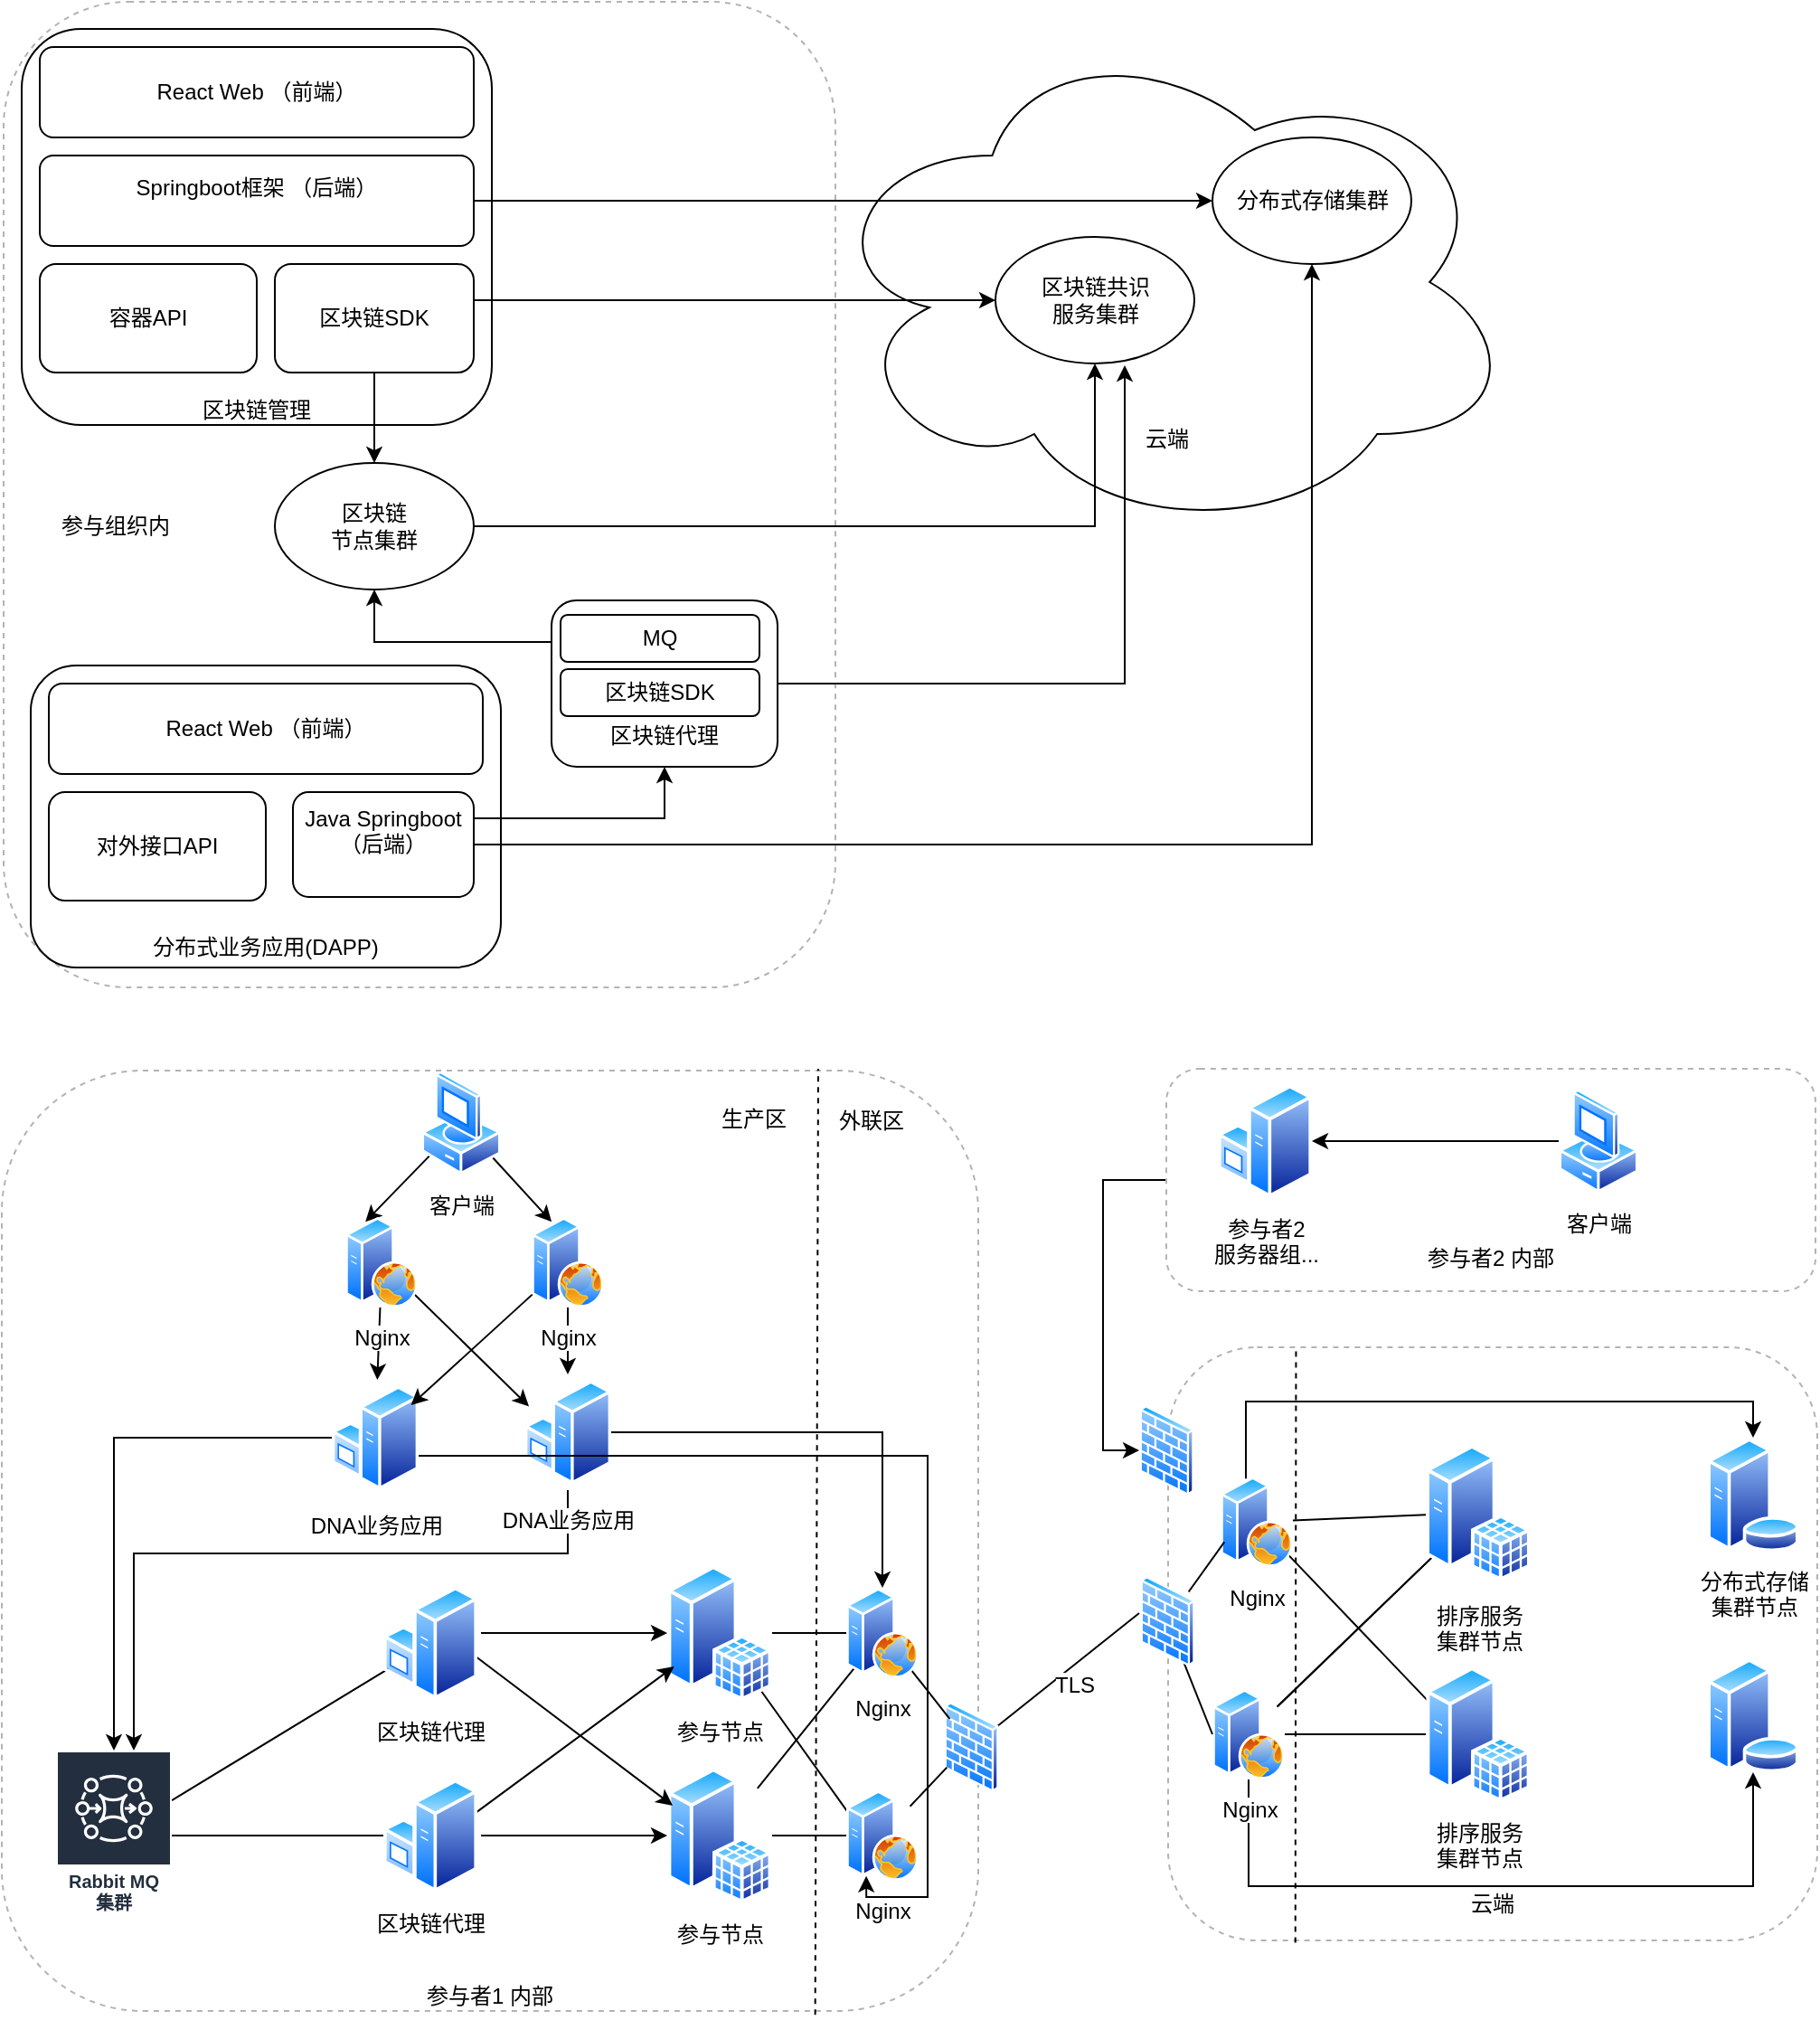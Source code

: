 <mxfile version="10.8.0" type="github"><diagram id="Sfp34e5t_xCbPe_YHOon" name="第 1 页"><mxGraphModel dx="1166" dy="771" grid="0" gridSize="10" guides="1" tooltips="1" connect="1" arrows="1" fold="1" page="1" pageScale="1" pageWidth="1527" pageHeight="1169" math="0" shadow="0"><root><mxCell id="0"/><mxCell id="1" parent="0"/><mxCell id="uNBKC4ovEoWGROtP6K76-49" value="&lt;br&gt;&lt;br&gt;&lt;br&gt;&lt;br&gt;&lt;br&gt;&lt;br&gt;&lt;br&gt;&lt;br&gt;&lt;br&gt;&lt;br&gt;&lt;br&gt;&lt;br&gt;&lt;br&gt;&lt;br&gt;&lt;br&gt;&lt;br&gt;&lt;br&gt;&lt;br&gt;&lt;br&gt;&lt;br&gt;云端&lt;br&gt;" style="rounded=1;whiteSpace=wrap;html=1;strokeColor=#B3B3B3;dashed=1;" vertex="1" parent="1"><mxGeometry x="734" y="783" width="359" height="328" as="geometry"/></mxCell><mxCell id="uNBKC4ovEoWGROtP6K76-33" value="&lt;br&gt;&lt;br&gt;&lt;br&gt;&lt;br&gt;&lt;br&gt;&lt;br&gt;&lt;br&gt;&lt;br&gt;&lt;br&gt;&lt;br&gt;&lt;br&gt;&lt;br&gt;&lt;br&gt;&lt;br&gt;&lt;br&gt;&lt;br&gt;&lt;br&gt;&lt;br&gt;&lt;br&gt;&lt;br&gt;&lt;br&gt;&lt;br&gt;&lt;br&gt;&lt;br&gt;&lt;br&gt;&lt;br&gt;&lt;br&gt;&lt;br&gt;&lt;br&gt;&lt;br&gt;&lt;br&gt;&lt;br&gt;&lt;br&gt;&lt;br&gt;&lt;br&gt;参与者1 内部" style="rounded=1;whiteSpace=wrap;html=1;strokeColor=#B3B3B3;dashed=1;" vertex="1" parent="1"><mxGeometry x="89" y="630" width="540" height="520" as="geometry"/></mxCell><mxCell id="uNBKC4ovEoWGROtP6K76-14" value="" style="rounded=1;whiteSpace=wrap;html=1;strokeColor=#B3B3B3;dashed=1;" vertex="1" parent="1"><mxGeometry x="90" y="39" width="460" height="545" as="geometry"/></mxCell><mxCell id="uNBKC4ovEoWGROtP6K76-2" value="&lt;br&gt;&lt;br&gt;&lt;br&gt;&lt;br&gt;&lt;br&gt;&lt;br&gt;&lt;br&gt;&lt;br&gt;&lt;br&gt;&lt;br&gt;&lt;br&gt;&lt;br&gt;&lt;br&gt;&lt;br&gt;区块链管理&lt;br&gt;" style="rounded=1;whiteSpace=wrap;html=1;" vertex="1" parent="1"><mxGeometry x="100" y="54" width="260" height="219" as="geometry"/></mxCell><mxCell id="uNBKC4ovEoWGROtP6K76-1" value="Springboot框架 （后端）&lt;br&gt;&lt;br&gt;" style="rounded=1;whiteSpace=wrap;html=1;" vertex="1" parent="1"><mxGeometry x="110" y="124" width="240" height="50" as="geometry"/></mxCell><mxCell id="uNBKC4ovEoWGROtP6K76-3" value="React Web （前端）" style="rounded=1;whiteSpace=wrap;html=1;" vertex="1" parent="1"><mxGeometry x="110" y="64" width="240" height="50" as="geometry"/></mxCell><mxCell id="uNBKC4ovEoWGROtP6K76-4" value="容器API" style="rounded=1;whiteSpace=wrap;html=1;" vertex="1" parent="1"><mxGeometry x="110" y="184" width="120" height="60" as="geometry"/></mxCell><mxCell id="uNBKC4ovEoWGROtP6K76-9" style="edgeStyle=orthogonalEdgeStyle;rounded=0;orthogonalLoop=1;jettySize=auto;html=1;exitX=0.5;exitY=1;exitDx=0;exitDy=0;entryX=0.5;entryY=0;entryDx=0;entryDy=0;" edge="1" parent="1" source="uNBKC4ovEoWGROtP6K76-5" target="uNBKC4ovEoWGROtP6K76-7"><mxGeometry relative="1" as="geometry"/></mxCell><mxCell id="uNBKC4ovEoWGROtP6K76-5" value="区块链SDK" style="rounded=1;whiteSpace=wrap;html=1;" vertex="1" parent="1"><mxGeometry x="240" y="184" width="110" height="60" as="geometry"/></mxCell><mxCell id="uNBKC4ovEoWGROtP6K76-6" value="&lt;br&gt;&lt;br&gt;&lt;br&gt;&lt;br&gt;&lt;br&gt;&lt;br&gt;&lt;br&gt;&lt;br&gt;&lt;br&gt;&lt;br&gt;&lt;br&gt;&lt;br&gt;云端&lt;br&gt;" style="ellipse;shape=cloud;whiteSpace=wrap;html=1;" vertex="1" parent="1"><mxGeometry x="540" y="54" width="387" height="280" as="geometry"/></mxCell><mxCell id="uNBKC4ovEoWGROtP6K76-10" style="edgeStyle=orthogonalEdgeStyle;rounded=0;orthogonalLoop=1;jettySize=auto;html=1;" edge="1" parent="1" source="uNBKC4ovEoWGROtP6K76-7" target="uNBKC4ovEoWGROtP6K76-8"><mxGeometry relative="1" as="geometry"/></mxCell><mxCell id="uNBKC4ovEoWGROtP6K76-7" value="区块链&lt;br&gt;节点集群" style="ellipse;whiteSpace=wrap;html=1;" vertex="1" parent="1"><mxGeometry x="240" y="294" width="110" height="70" as="geometry"/></mxCell><mxCell id="uNBKC4ovEoWGROtP6K76-8" value="区块链共识&lt;br&gt;服务集群&lt;br&gt;" style="ellipse;whiteSpace=wrap;html=1;" vertex="1" parent="1"><mxGeometry x="638.5" y="169" width="110" height="70" as="geometry"/></mxCell><mxCell id="uNBKC4ovEoWGROtP6K76-11" style="edgeStyle=orthogonalEdgeStyle;rounded=0;orthogonalLoop=1;jettySize=auto;html=1;exitX=1;exitY=0.5;exitDx=0;exitDy=0;entryX=0;entryY=0.5;entryDx=0;entryDy=0;" edge="1" parent="1" source="uNBKC4ovEoWGROtP6K76-5" target="uNBKC4ovEoWGROtP6K76-8"><mxGeometry relative="1" as="geometry"><Array as="points"><mxPoint x="350" y="204"/></Array></mxGeometry></mxCell><mxCell id="uNBKC4ovEoWGROtP6K76-12" value="分布式存储集群&lt;br&gt;" style="ellipse;whiteSpace=wrap;html=1;" vertex="1" parent="1"><mxGeometry x="758.5" y="114" width="110" height="70" as="geometry"/></mxCell><mxCell id="uNBKC4ovEoWGROtP6K76-13" style="edgeStyle=orthogonalEdgeStyle;rounded=0;orthogonalLoop=1;jettySize=auto;html=1;exitX=1;exitY=0.5;exitDx=0;exitDy=0;" edge="1" parent="1" source="uNBKC4ovEoWGROtP6K76-1" target="uNBKC4ovEoWGROtP6K76-12"><mxGeometry relative="1" as="geometry"><Array as="points"><mxPoint x="590" y="149"/><mxPoint x="590" y="149"/></Array></mxGeometry></mxCell><mxCell id="uNBKC4ovEoWGROtP6K76-15" value="参与组织内" style="text;html=1;resizable=0;points=[];autosize=1;align=left;verticalAlign=top;spacingTop=-4;" vertex="1" parent="1"><mxGeometry x="120" y="319" width="80" height="20" as="geometry"/></mxCell><mxCell id="uNBKC4ovEoWGROtP6K76-16" value="&lt;br&gt;&lt;br&gt;&lt;br&gt;&lt;br&gt;&lt;br&gt;&lt;br&gt;&lt;br&gt;&lt;br&gt;&lt;br&gt;&lt;br&gt;分布式业务应用(DAPP)&lt;br&gt;" style="rounded=1;whiteSpace=wrap;html=1;" vertex="1" parent="1"><mxGeometry x="105" y="406" width="260" height="167" as="geometry"/></mxCell><mxCell id="uNBKC4ovEoWGROtP6K76-21" style="edgeStyle=orthogonalEdgeStyle;rounded=0;orthogonalLoop=1;jettySize=auto;html=1;exitX=1;exitY=0.5;exitDx=0;exitDy=0;" edge="1" parent="1" source="uNBKC4ovEoWGROtP6K76-17" target="uNBKC4ovEoWGROtP6K76-12"><mxGeometry relative="1" as="geometry"/></mxCell><mxCell id="uNBKC4ovEoWGROtP6K76-25" style="edgeStyle=orthogonalEdgeStyle;rounded=0;orthogonalLoop=1;jettySize=auto;html=1;exitX=1;exitY=0.25;exitDx=0;exitDy=0;entryX=0.5;entryY=1;entryDx=0;entryDy=0;" edge="1" parent="1" source="uNBKC4ovEoWGROtP6K76-17" target="uNBKC4ovEoWGROtP6K76-24"><mxGeometry relative="1" as="geometry"/></mxCell><mxCell id="uNBKC4ovEoWGROtP6K76-17" value="Java Springboot （后端）&lt;br&gt;&lt;br&gt;" style="rounded=1;whiteSpace=wrap;html=1;" vertex="1" parent="1"><mxGeometry x="250" y="476" width="100" height="58" as="geometry"/></mxCell><mxCell id="uNBKC4ovEoWGROtP6K76-18" value="React Web （前端）" style="rounded=1;whiteSpace=wrap;html=1;" vertex="1" parent="1"><mxGeometry x="115" y="416" width="240" height="50" as="geometry"/></mxCell><mxCell id="uNBKC4ovEoWGROtP6K76-19" value="对外接口API" style="rounded=1;whiteSpace=wrap;html=1;" vertex="1" parent="1"><mxGeometry x="115" y="476" width="120" height="60" as="geometry"/></mxCell><mxCell id="uNBKC4ovEoWGROtP6K76-26" style="edgeStyle=orthogonalEdgeStyle;rounded=0;orthogonalLoop=1;jettySize=auto;html=1;exitX=0;exitY=0.25;exitDx=0;exitDy=0;entryX=0.5;entryY=1;entryDx=0;entryDy=0;" edge="1" parent="1" source="uNBKC4ovEoWGROtP6K76-24" target="uNBKC4ovEoWGROtP6K76-7"><mxGeometry relative="1" as="geometry"/></mxCell><mxCell id="uNBKC4ovEoWGROtP6K76-27" style="edgeStyle=orthogonalEdgeStyle;rounded=0;orthogonalLoop=1;jettySize=auto;html=1;exitX=1;exitY=0.5;exitDx=0;exitDy=0;entryX=0.65;entryY=1.014;entryDx=0;entryDy=0;entryPerimeter=0;" edge="1" parent="1" source="uNBKC4ovEoWGROtP6K76-24" target="uNBKC4ovEoWGROtP6K76-8"><mxGeometry relative="1" as="geometry"/></mxCell><mxCell id="uNBKC4ovEoWGROtP6K76-24" value="&lt;br&gt;&lt;br&gt;&lt;br&gt;&lt;br&gt;区块链代理&lt;br&gt;" style="rounded=1;whiteSpace=wrap;html=1;" vertex="1" parent="1"><mxGeometry x="393" y="370" width="125" height="92" as="geometry"/></mxCell><mxCell id="uNBKC4ovEoWGROtP6K76-20" value="区块链SDK" style="rounded=1;whiteSpace=wrap;html=1;" vertex="1" parent="1"><mxGeometry x="398" y="408" width="110" height="26" as="geometry"/></mxCell><mxCell id="uNBKC4ovEoWGROtP6K76-23" value="MQ" style="rounded=1;whiteSpace=wrap;html=1;" vertex="1" parent="1"><mxGeometry x="398" y="378" width="110" height="26" as="geometry"/></mxCell><mxCell id="uNBKC4ovEoWGROtP6K76-82" style="edgeStyle=none;rounded=0;orthogonalLoop=1;jettySize=auto;html=1;entryX=0;entryY=0.5;entryDx=0;entryDy=0;endArrow=none;endFill=0;" edge="1" parent="1" source="uNBKC4ovEoWGROtP6K76-28" target="uNBKC4ovEoWGROtP6K76-77"><mxGeometry relative="1" as="geometry"/></mxCell><mxCell id="uNBKC4ovEoWGROtP6K76-84" style="edgeStyle=none;rounded=0;orthogonalLoop=1;jettySize=auto;html=1;endArrow=none;endFill=0;" edge="1" parent="1" source="uNBKC4ovEoWGROtP6K76-28" target="uNBKC4ovEoWGROtP6K76-76"><mxGeometry relative="1" as="geometry"/></mxCell><mxCell id="uNBKC4ovEoWGROtP6K76-28" value="参与节点" style="aspect=fixed;perimeter=ellipsePerimeter;html=1;align=center;shadow=0;dashed=0;spacingTop=3;image;image=img/lib/active_directory/sql_server.svg;strokeColor=#B3B3B3;" vertex="1" parent="1"><mxGeometry x="457" y="1015.5" width="58" height="75" as="geometry"/></mxCell><mxCell id="uNBKC4ovEoWGROtP6K76-34" style="edgeStyle=orthogonalEdgeStyle;rounded=0;orthogonalLoop=1;jettySize=auto;html=1;" edge="1" parent="1" source="uNBKC4ovEoWGROtP6K76-29" target="uNBKC4ovEoWGROtP6K76-32"><mxGeometry relative="1" as="geometry"><Array as="points"><mxPoint x="402" y="897"/><mxPoint x="162" y="897"/></Array></mxGeometry></mxCell><mxCell id="uNBKC4ovEoWGROtP6K76-95" style="edgeStyle=orthogonalEdgeStyle;rounded=0;orthogonalLoop=1;jettySize=auto;html=1;endArrow=classic;endFill=1;" edge="1" parent="1" source="uNBKC4ovEoWGROtP6K76-29" target="uNBKC4ovEoWGROtP6K76-76"><mxGeometry relative="1" as="geometry"/></mxCell><mxCell id="uNBKC4ovEoWGROtP6K76-29" value="DNA业务应用" style="aspect=fixed;perimeter=ellipsePerimeter;html=1;align=center;shadow=0;dashed=0;spacingTop=3;image;image=img/lib/active_directory/windows_server.svg;strokeColor=#B3B3B3;" vertex="1" parent="1"><mxGeometry x="378" y="798" width="48" height="64" as="geometry"/></mxCell><mxCell id="uNBKC4ovEoWGROtP6K76-30" value="分布式存储&lt;br&gt;集群节点" style="aspect=fixed;perimeter=ellipsePerimeter;html=1;align=center;shadow=0;dashed=0;spacingTop=3;image;image=img/lib/active_directory/database_server.svg;strokeColor=#B3B3B3;" vertex="1" parent="1"><mxGeometry x="1031.5" y="833" width="52" height="63" as="geometry"/></mxCell><mxCell id="uNBKC4ovEoWGROtP6K76-45" style="edgeStyle=none;rounded=0;orthogonalLoop=1;jettySize=auto;html=1;entryX=0;entryY=0.25;entryDx=0;entryDy=0;" edge="1" parent="1" target="uNBKC4ovEoWGROtP6K76-28"><mxGeometry relative="1" as="geometry"><mxPoint x="351.078" y="954.012" as="sourcePoint"/></mxGeometry></mxCell><mxCell id="uNBKC4ovEoWGROtP6K76-46" style="edgeStyle=none;rounded=0;orthogonalLoop=1;jettySize=auto;html=1;" edge="1" parent="1" target="uNBKC4ovEoWGROtP6K76-36"><mxGeometry relative="1" as="geometry"><mxPoint x="354" y="941" as="sourcePoint"/></mxGeometry></mxCell><mxCell id="uNBKC4ovEoWGROtP6K76-66" style="rounded=0;orthogonalLoop=1;jettySize=auto;html=1;entryX=0;entryY=0.75;entryDx=0;entryDy=0;endArrow=none;endFill=0;" edge="1" parent="1" source="uNBKC4ovEoWGROtP6K76-32" target="uNBKC4ovEoWGROtP6K76-35"><mxGeometry relative="1" as="geometry"/></mxCell><mxCell id="uNBKC4ovEoWGROtP6K76-32" value="Rabbit MQ&lt;br&gt;集群&lt;br&gt;" style="outlineConnect=0;fontColor=#232F3E;gradientColor=none;strokeColor=#ffffff;fillColor=#232F3E;dashed=0;verticalLabelPosition=middle;verticalAlign=bottom;align=center;html=1;whiteSpace=wrap;fontSize=10;fontStyle=1;spacing=3;shape=mxgraph.aws4.productIcon;prIcon=mxgraph.aws4.mq;" vertex="1" parent="1"><mxGeometry x="119" y="1006" width="64" height="94" as="geometry"/></mxCell><mxCell id="uNBKC4ovEoWGROtP6K76-35" value="区块链代理" style="aspect=fixed;perimeter=ellipsePerimeter;html=1;align=center;shadow=0;dashed=0;spacingTop=3;image;image=img/lib/active_directory/windows_server.svg;strokeColor=#B3B3B3;" vertex="1" parent="1"><mxGeometry x="300" y="914.5" width="52" height="64" as="geometry"/></mxCell><mxCell id="uNBKC4ovEoWGROtP6K76-83" style="edgeStyle=none;rounded=0;orthogonalLoop=1;jettySize=auto;html=1;endArrow=none;endFill=0;entryX=0;entryY=0.25;entryDx=0;entryDy=0;" edge="1" parent="1" source="uNBKC4ovEoWGROtP6K76-36" target="uNBKC4ovEoWGROtP6K76-77"><mxGeometry relative="1" as="geometry"><mxPoint x="560" y="995" as="targetPoint"/></mxGeometry></mxCell><mxCell id="uNBKC4ovEoWGROtP6K76-36" value="参与节点" style="aspect=fixed;perimeter=ellipsePerimeter;html=1;align=center;shadow=0;dashed=0;spacingTop=3;image;image=img/lib/active_directory/sql_server.svg;strokeColor=#B3B3B3;" vertex="1" parent="1"><mxGeometry x="457" y="903.5" width="58" height="75" as="geometry"/></mxCell><mxCell id="uNBKC4ovEoWGROtP6K76-47" style="edgeStyle=none;rounded=0;orthogonalLoop=1;jettySize=auto;html=1;" edge="1" parent="1" target="uNBKC4ovEoWGROtP6K76-36"><mxGeometry relative="1" as="geometry"><mxPoint x="351.222" y="1040.289" as="sourcePoint"/></mxGeometry></mxCell><mxCell id="uNBKC4ovEoWGROtP6K76-48" style="edgeStyle=none;rounded=0;orthogonalLoop=1;jettySize=auto;html=1;" edge="1" parent="1" target="uNBKC4ovEoWGROtP6K76-28"><mxGeometry relative="1" as="geometry"><mxPoint x="354" y="1053" as="sourcePoint"/></mxGeometry></mxCell><mxCell id="uNBKC4ovEoWGROtP6K76-52" style="edgeStyle=orthogonalEdgeStyle;rounded=0;orthogonalLoop=1;jettySize=auto;html=1;" edge="1" parent="1" source="uNBKC4ovEoWGROtP6K76-50" target="uNBKC4ovEoWGROtP6K76-32"><mxGeometry relative="1" as="geometry"><Array as="points"><mxPoint x="151" y="833"/></Array></mxGeometry></mxCell><mxCell id="uNBKC4ovEoWGROtP6K76-96" style="edgeStyle=orthogonalEdgeStyle;rounded=0;orthogonalLoop=1;jettySize=auto;html=1;endArrow=classic;endFill=1;entryX=0.25;entryY=1;entryDx=0;entryDy=0;" edge="1" parent="1" source="uNBKC4ovEoWGROtP6K76-50" target="uNBKC4ovEoWGROtP6K76-77"><mxGeometry relative="1" as="geometry"><Array as="points"><mxPoint x="601" y="843"/><mxPoint x="601" y="1087"/><mxPoint x="567" y="1087"/></Array></mxGeometry></mxCell><mxCell id="uNBKC4ovEoWGROtP6K76-50" value="DNA业务应用" style="aspect=fixed;perimeter=ellipsePerimeter;html=1;align=center;shadow=0;dashed=0;spacingTop=3;image;image=img/lib/active_directory/windows_server.svg;strokeColor=#B3B3B3;" vertex="1" parent="1"><mxGeometry x="271.5" y="801" width="48" height="64" as="geometry"/></mxCell><mxCell id="uNBKC4ovEoWGROtP6K76-56" style="edgeStyle=none;rounded=0;orthogonalLoop=1;jettySize=auto;html=1;entryX=0.25;entryY=0;entryDx=0;entryDy=0;" edge="1" parent="1" source="uNBKC4ovEoWGROtP6K76-53" target="uNBKC4ovEoWGROtP6K76-54"><mxGeometry relative="1" as="geometry"/></mxCell><mxCell id="uNBKC4ovEoWGROtP6K76-57" style="edgeStyle=none;rounded=0;orthogonalLoop=1;jettySize=auto;html=1;entryX=0.25;entryY=0;entryDx=0;entryDy=0;" edge="1" parent="1" source="uNBKC4ovEoWGROtP6K76-53" target="uNBKC4ovEoWGROtP6K76-55"><mxGeometry relative="1" as="geometry"/></mxCell><mxCell id="uNBKC4ovEoWGROtP6K76-53" value="客户端" style="aspect=fixed;perimeter=ellipsePerimeter;html=1;align=center;shadow=0;dashed=0;spacingTop=3;image;image=img/lib/active_directory/vista_client.svg;strokeColor=#B3B3B3;" vertex="1" parent="1"><mxGeometry x="321" y="630" width="44" height="58" as="geometry"/></mxCell><mxCell id="uNBKC4ovEoWGROtP6K76-58" style="edgeStyle=none;rounded=0;orthogonalLoop=1;jettySize=auto;html=1;entryX=0;entryY=0.25;entryDx=0;entryDy=0;" edge="1" parent="1" source="uNBKC4ovEoWGROtP6K76-54" target="uNBKC4ovEoWGROtP6K76-29"><mxGeometry relative="1" as="geometry"/></mxCell><mxCell id="uNBKC4ovEoWGROtP6K76-60" style="edgeStyle=none;rounded=0;orthogonalLoop=1;jettySize=auto;html=1;" edge="1" parent="1" source="uNBKC4ovEoWGROtP6K76-54" target="uNBKC4ovEoWGROtP6K76-50"><mxGeometry relative="1" as="geometry"/></mxCell><mxCell id="uNBKC4ovEoWGROtP6K76-54" value="Nginx" style="aspect=fixed;perimeter=ellipsePerimeter;html=1;align=center;shadow=0;dashed=0;spacingTop=3;image;image=img/lib/active_directory/web_server.svg;strokeColor=#B3B3B3;" vertex="1" parent="1"><mxGeometry x="279" y="711" width="40" height="50" as="geometry"/></mxCell><mxCell id="uNBKC4ovEoWGROtP6K76-59" style="edgeStyle=none;rounded=0;orthogonalLoop=1;jettySize=auto;html=1;" edge="1" parent="1" source="uNBKC4ovEoWGROtP6K76-55" target="uNBKC4ovEoWGROtP6K76-50"><mxGeometry relative="1" as="geometry"/></mxCell><mxCell id="uNBKC4ovEoWGROtP6K76-61" style="edgeStyle=none;rounded=0;orthogonalLoop=1;jettySize=auto;html=1;" edge="1" parent="1" source="uNBKC4ovEoWGROtP6K76-55" target="uNBKC4ovEoWGROtP6K76-29"><mxGeometry relative="1" as="geometry"/></mxCell><mxCell id="uNBKC4ovEoWGROtP6K76-55" value="Nginx" style="aspect=fixed;perimeter=ellipsePerimeter;html=1;align=center;shadow=0;dashed=0;spacingTop=3;image;image=img/lib/active_directory/web_server.svg;strokeColor=#B3B3B3;" vertex="1" parent="1"><mxGeometry x="382" y="711" width="40" height="50" as="geometry"/></mxCell><mxCell id="uNBKC4ovEoWGROtP6K76-65" style="edgeStyle=none;rounded=0;orthogonalLoop=1;jettySize=auto;html=1;endArrow=none;endFill=0;" edge="1" parent="1" source="uNBKC4ovEoWGROtP6K76-62" target="uNBKC4ovEoWGROtP6K76-32"><mxGeometry relative="1" as="geometry"/></mxCell><mxCell id="uNBKC4ovEoWGROtP6K76-62" value="区块链代理" style="aspect=fixed;perimeter=ellipsePerimeter;html=1;align=center;shadow=0;dashed=0;spacingTop=3;image;image=img/lib/active_directory/windows_server.svg;strokeColor=#B3B3B3;" vertex="1" parent="1"><mxGeometry x="300" y="1021" width="52" height="64" as="geometry"/></mxCell><mxCell id="uNBKC4ovEoWGROtP6K76-87" style="edgeStyle=none;rounded=0;orthogonalLoop=1;jettySize=auto;html=1;endArrow=none;endFill=0;" edge="1" parent="1" source="uNBKC4ovEoWGROtP6K76-67" target="uNBKC4ovEoWGROtP6K76-85"><mxGeometry relative="1" as="geometry"/></mxCell><mxCell id="uNBKC4ovEoWGROtP6K76-88" style="edgeStyle=none;rounded=0;orthogonalLoop=1;jettySize=auto;html=1;entryX=0;entryY=0.25;entryDx=0;entryDy=0;endArrow=none;endFill=0;" edge="1" parent="1" source="uNBKC4ovEoWGROtP6K76-67" target="uNBKC4ovEoWGROtP6K76-86"><mxGeometry relative="1" as="geometry"/></mxCell><mxCell id="uNBKC4ovEoWGROtP6K76-93" style="edgeStyle=orthogonalEdgeStyle;rounded=0;orthogonalLoop=1;jettySize=auto;html=1;entryX=0.5;entryY=0;entryDx=0;entryDy=0;endArrow=classic;endFill=1;" edge="1" parent="1" source="uNBKC4ovEoWGROtP6K76-67" target="uNBKC4ovEoWGROtP6K76-30"><mxGeometry relative="1" as="geometry"><Array as="points"><mxPoint x="777" y="813"/><mxPoint x="1058" y="813"/></Array></mxGeometry></mxCell><mxCell id="uNBKC4ovEoWGROtP6K76-67" value="Nginx" style="aspect=fixed;perimeter=ellipsePerimeter;html=1;align=center;shadow=0;dashed=0;spacingTop=3;image;image=img/lib/active_directory/web_server.svg;strokeColor=#B3B3B3;" vertex="1" parent="1"><mxGeometry x="763" y="854.5" width="40" height="50" as="geometry"/></mxCell><mxCell id="uNBKC4ovEoWGROtP6K76-89" style="edgeStyle=none;rounded=0;orthogonalLoop=1;jettySize=auto;html=1;endArrow=none;endFill=0;" edge="1" parent="1" source="uNBKC4ovEoWGROtP6K76-68" target="uNBKC4ovEoWGROtP6K76-85"><mxGeometry relative="1" as="geometry"/></mxCell><mxCell id="uNBKC4ovEoWGROtP6K76-90" style="edgeStyle=none;rounded=0;orthogonalLoop=1;jettySize=auto;html=1;endArrow=none;endFill=0;" edge="1" parent="1" source="uNBKC4ovEoWGROtP6K76-68" target="uNBKC4ovEoWGROtP6K76-85"><mxGeometry relative="1" as="geometry"/></mxCell><mxCell id="uNBKC4ovEoWGROtP6K76-91" style="edgeStyle=none;rounded=0;orthogonalLoop=1;jettySize=auto;html=1;endArrow=none;endFill=0;" edge="1" parent="1" source="uNBKC4ovEoWGROtP6K76-68" target="uNBKC4ovEoWGROtP6K76-86"><mxGeometry relative="1" as="geometry"/></mxCell><mxCell id="uNBKC4ovEoWGROtP6K76-94" style="edgeStyle=orthogonalEdgeStyle;rounded=0;orthogonalLoop=1;jettySize=auto;html=1;entryX=0.5;entryY=1;entryDx=0;entryDy=0;endArrow=classic;endFill=1;exitX=0.5;exitY=1;exitDx=0;exitDy=0;" edge="1" parent="1" source="uNBKC4ovEoWGROtP6K76-68" target="uNBKC4ovEoWGROtP6K76-92"><mxGeometry relative="1" as="geometry"><Array as="points"><mxPoint x="779" y="1081"/><mxPoint x="1058" y="1081"/></Array></mxGeometry></mxCell><mxCell id="uNBKC4ovEoWGROtP6K76-68" value="Nginx" style="aspect=fixed;perimeter=ellipsePerimeter;html=1;align=center;shadow=0;dashed=0;spacingTop=3;image;image=img/lib/active_directory/web_server.svg;strokeColor=#B3B3B3;" vertex="1" parent="1"><mxGeometry x="758.5" y="972" width="40" height="50" as="geometry"/></mxCell><mxCell id="uNBKC4ovEoWGROtP6K76-69" value="" style="endArrow=none;dashed=1;html=1;entryX=0.197;entryY=0.007;entryDx=0;entryDy=0;entryPerimeter=0;exitX=0.196;exitY=1.004;exitDx=0;exitDy=0;exitPerimeter=0;" edge="1" parent="1" source="uNBKC4ovEoWGROtP6K76-49" target="uNBKC4ovEoWGROtP6K76-49"><mxGeometry width="50" height="50" relative="1" as="geometry"><mxPoint x="840" y="768" as="sourcePoint"/><mxPoint x="890" y="718" as="targetPoint"/></mxGeometry></mxCell><mxCell id="uNBKC4ovEoWGROtP6K76-73" style="edgeStyle=none;rounded=0;orthogonalLoop=1;jettySize=auto;html=1;endArrow=none;endFill=0;" edge="1" parent="1" source="uNBKC4ovEoWGROtP6K76-71"><mxGeometry relative="1" as="geometry"><mxPoint x="718" y="930" as="targetPoint"/></mxGeometry></mxCell><mxCell id="uNBKC4ovEoWGROtP6K76-78" value="TLS" style="text;html=1;resizable=0;points=[];align=center;verticalAlign=middle;labelBackgroundColor=#ffffff;" vertex="1" connectable="0" parent="uNBKC4ovEoWGROtP6K76-73"><mxGeometry x="0.252" y="-3" relative="1" as="geometry"><mxPoint x="-9" y="13.5" as="offset"/></mxGeometry></mxCell><mxCell id="uNBKC4ovEoWGROtP6K76-71" value="" style="aspect=fixed;perimeter=ellipsePerimeter;html=1;align=center;shadow=0;dashed=0;spacingTop=3;image;image=img/lib/active_directory/firewall.svg;strokeColor=#B3B3B3;" vertex="1" parent="1"><mxGeometry x="610" y="979" width="30.5" height="50" as="geometry"/></mxCell><mxCell id="uNBKC4ovEoWGROtP6K76-74" style="edgeStyle=none;rounded=0;orthogonalLoop=1;jettySize=auto;html=1;entryX=0;entryY=0.75;entryDx=0;entryDy=0;endArrow=none;endFill=0;" edge="1" parent="1" source="uNBKC4ovEoWGROtP6K76-72" target="uNBKC4ovEoWGROtP6K76-67"><mxGeometry relative="1" as="geometry"/></mxCell><mxCell id="uNBKC4ovEoWGROtP6K76-75" style="edgeStyle=none;rounded=0;orthogonalLoop=1;jettySize=auto;html=1;entryX=0;entryY=0.5;entryDx=0;entryDy=0;endArrow=none;endFill=0;" edge="1" parent="1" source="uNBKC4ovEoWGROtP6K76-72" target="uNBKC4ovEoWGROtP6K76-68"><mxGeometry relative="1" as="geometry"/></mxCell><mxCell id="uNBKC4ovEoWGROtP6K76-72" value="" style="aspect=fixed;perimeter=ellipsePerimeter;html=1;align=center;shadow=0;dashed=0;spacingTop=3;image;image=img/lib/active_directory/firewall.svg;strokeColor=#B3B3B3;" vertex="1" parent="1"><mxGeometry x="718.5" y="909.5" width="30.5" height="50" as="geometry"/></mxCell><mxCell id="uNBKC4ovEoWGROtP6K76-79" style="edgeStyle=none;rounded=0;orthogonalLoop=1;jettySize=auto;html=1;endArrow=none;endFill=0;" edge="1" parent="1" source="uNBKC4ovEoWGROtP6K76-76" target="uNBKC4ovEoWGROtP6K76-71"><mxGeometry relative="1" as="geometry"/></mxCell><mxCell id="uNBKC4ovEoWGROtP6K76-81" style="edgeStyle=none;rounded=0;orthogonalLoop=1;jettySize=auto;html=1;endArrow=none;endFill=0;" edge="1" parent="1" source="uNBKC4ovEoWGROtP6K76-76" target="uNBKC4ovEoWGROtP6K76-36"><mxGeometry relative="1" as="geometry"/></mxCell><mxCell id="uNBKC4ovEoWGROtP6K76-76" value="Nginx" style="aspect=fixed;perimeter=ellipsePerimeter;html=1;align=center;shadow=0;dashed=0;spacingTop=3;image;image=img/lib/active_directory/web_server.svg;strokeColor=#B3B3B3;" vertex="1" parent="1"><mxGeometry x="556" y="916" width="40" height="50" as="geometry"/></mxCell><mxCell id="uNBKC4ovEoWGROtP6K76-80" style="edgeStyle=none;rounded=0;orthogonalLoop=1;jettySize=auto;html=1;entryX=0;entryY=0.75;entryDx=0;entryDy=0;endArrow=none;endFill=0;" edge="1" parent="1" source="uNBKC4ovEoWGROtP6K76-77" target="uNBKC4ovEoWGROtP6K76-71"><mxGeometry relative="1" as="geometry"/></mxCell><mxCell id="uNBKC4ovEoWGROtP6K76-77" value="Nginx" style="aspect=fixed;perimeter=ellipsePerimeter;html=1;align=center;shadow=0;dashed=0;spacingTop=3;image;image=img/lib/active_directory/web_server.svg;strokeColor=#B3B3B3;" vertex="1" parent="1"><mxGeometry x="556" y="1028" width="40" height="50" as="geometry"/></mxCell><mxCell id="uNBKC4ovEoWGROtP6K76-85" value="排序服务&lt;br&gt;集群节点" style="aspect=fixed;perimeter=ellipsePerimeter;html=1;align=center;shadow=0;dashed=0;spacingTop=3;image;image=img/lib/active_directory/sql_server.svg;strokeColor=#B3B3B3;" vertex="1" parent="1"><mxGeometry x="876.5" y="834.5" width="58" height="80" as="geometry"/></mxCell><mxCell id="uNBKC4ovEoWGROtP6K76-86" value="排序服务&lt;br&gt;集群节点" style="aspect=fixed;perimeter=ellipsePerimeter;html=1;align=center;shadow=0;dashed=0;spacingTop=3;image;image=img/lib/active_directory/sql_server.svg;strokeColor=#B3B3B3;" vertex="1" parent="1"><mxGeometry x="876.5" y="959.5" width="58" height="75" as="geometry"/></mxCell><mxCell id="uNBKC4ovEoWGROtP6K76-92" value="" style="aspect=fixed;perimeter=ellipsePerimeter;html=1;align=center;shadow=0;dashed=0;spacingTop=3;image;image=img/lib/active_directory/database_server.svg;strokeColor=#B3B3B3;" vertex="1" parent="1"><mxGeometry x="1031.5" y="955" width="52" height="63" as="geometry"/></mxCell><mxCell id="uNBKC4ovEoWGROtP6K76-97" value="" style="aspect=fixed;perimeter=ellipsePerimeter;html=1;align=center;shadow=0;dashed=0;spacingTop=3;image;image=img/lib/active_directory/firewall.svg;strokeColor=#B3B3B3;" vertex="1" parent="1"><mxGeometry x="718" y="815" width="30.5" height="50" as="geometry"/></mxCell><mxCell id="uNBKC4ovEoWGROtP6K76-104" style="edgeStyle=orthogonalEdgeStyle;rounded=0;orthogonalLoop=1;jettySize=auto;html=1;entryX=0;entryY=0.5;entryDx=0;entryDy=0;endArrow=classic;endFill=1;exitX=0;exitY=0.5;exitDx=0;exitDy=0;" edge="1" parent="1" source="uNBKC4ovEoWGROtP6K76-99" target="uNBKC4ovEoWGROtP6K76-97"><mxGeometry relative="1" as="geometry"/></mxCell><mxCell id="uNBKC4ovEoWGROtP6K76-99" value="&lt;br&gt;&lt;br&gt;&lt;br&gt;&lt;br&gt;&lt;br&gt;&lt;br&gt;参与者2 内部" style="rounded=1;whiteSpace=wrap;html=1;dashed=1;strokeColor=#B3B3B3;" vertex="1" parent="1"><mxGeometry x="733" y="629" width="359" height="123" as="geometry"/></mxCell><mxCell id="uNBKC4ovEoWGROtP6K76-102" value="" style="edgeStyle=orthogonalEdgeStyle;rounded=0;orthogonalLoop=1;jettySize=auto;html=1;endArrow=classic;endFill=1;entryX=1;entryY=0.5;entryDx=0;entryDy=0;" edge="1" parent="1" source="uNBKC4ovEoWGROtP6K76-100" target="uNBKC4ovEoWGROtP6K76-103"><mxGeometry relative="1" as="geometry"><mxPoint x="870" y="669" as="targetPoint"/></mxGeometry></mxCell><mxCell id="uNBKC4ovEoWGROtP6K76-100" value="客户端" style="aspect=fixed;perimeter=ellipsePerimeter;html=1;align=center;shadow=0;dashed=0;spacingTop=3;image;image=img/lib/active_directory/vista_client.svg;strokeColor=#B3B3B3;" vertex="1" parent="1"><mxGeometry x="950" y="640" width="44" height="58" as="geometry"/></mxCell><mxCell id="uNBKC4ovEoWGROtP6K76-103" value="参与者2&lt;br&gt;服务器组..." style="aspect=fixed;perimeter=ellipsePerimeter;html=1;align=center;shadow=0;dashed=0;spacingTop=3;image;image=img/lib/active_directory/windows_server.svg;strokeColor=#B3B3B3;" vertex="1" parent="1"><mxGeometry x="761.5" y="637" width="52" height="64" as="geometry"/></mxCell><mxCell id="uNBKC4ovEoWGROtP6K76-105" value="" style="endArrow=none;dashed=1;html=1;entryX=0.197;entryY=0.007;entryDx=0;entryDy=0;entryPerimeter=0;exitX=0.833;exitY=1.004;exitDx=0;exitDy=0;exitPerimeter=0;" edge="1" parent="1" source="uNBKC4ovEoWGROtP6K76-33"><mxGeometry width="50" height="50" relative="1" as="geometry"><mxPoint x="539.5" y="956" as="sourcePoint"/><mxPoint x="540.5" y="629" as="targetPoint"/></mxGeometry></mxCell><mxCell id="uNBKC4ovEoWGROtP6K76-106" value="生产区" style="text;html=1;resizable=0;points=[];autosize=1;align=left;verticalAlign=top;spacingTop=-4;" vertex="1" parent="1"><mxGeometry x="485" y="647" width="46" height="14" as="geometry"/></mxCell><mxCell id="uNBKC4ovEoWGROtP6K76-108" value="外联区" style="text;html=1;resizable=0;points=[];autosize=1;align=left;verticalAlign=top;spacingTop=-4;" vertex="1" parent="1"><mxGeometry x="550" y="648" width="46" height="14" as="geometry"/></mxCell></root></mxGraphModel></diagram></mxfile>